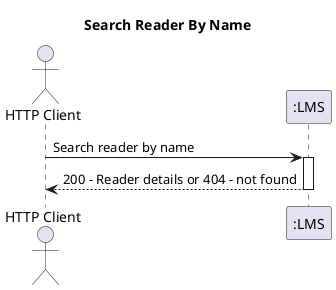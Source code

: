 @startuml
title Search Reader By Name
actor HTTP_Client as "HTTP Client"
participant LMS as ":LMS"
autoactivate on

HTTP_Client -> LMS : Search reader by name
LMS --> HTTP_Client : 200 - Reader details or 404 - not found

@enduml